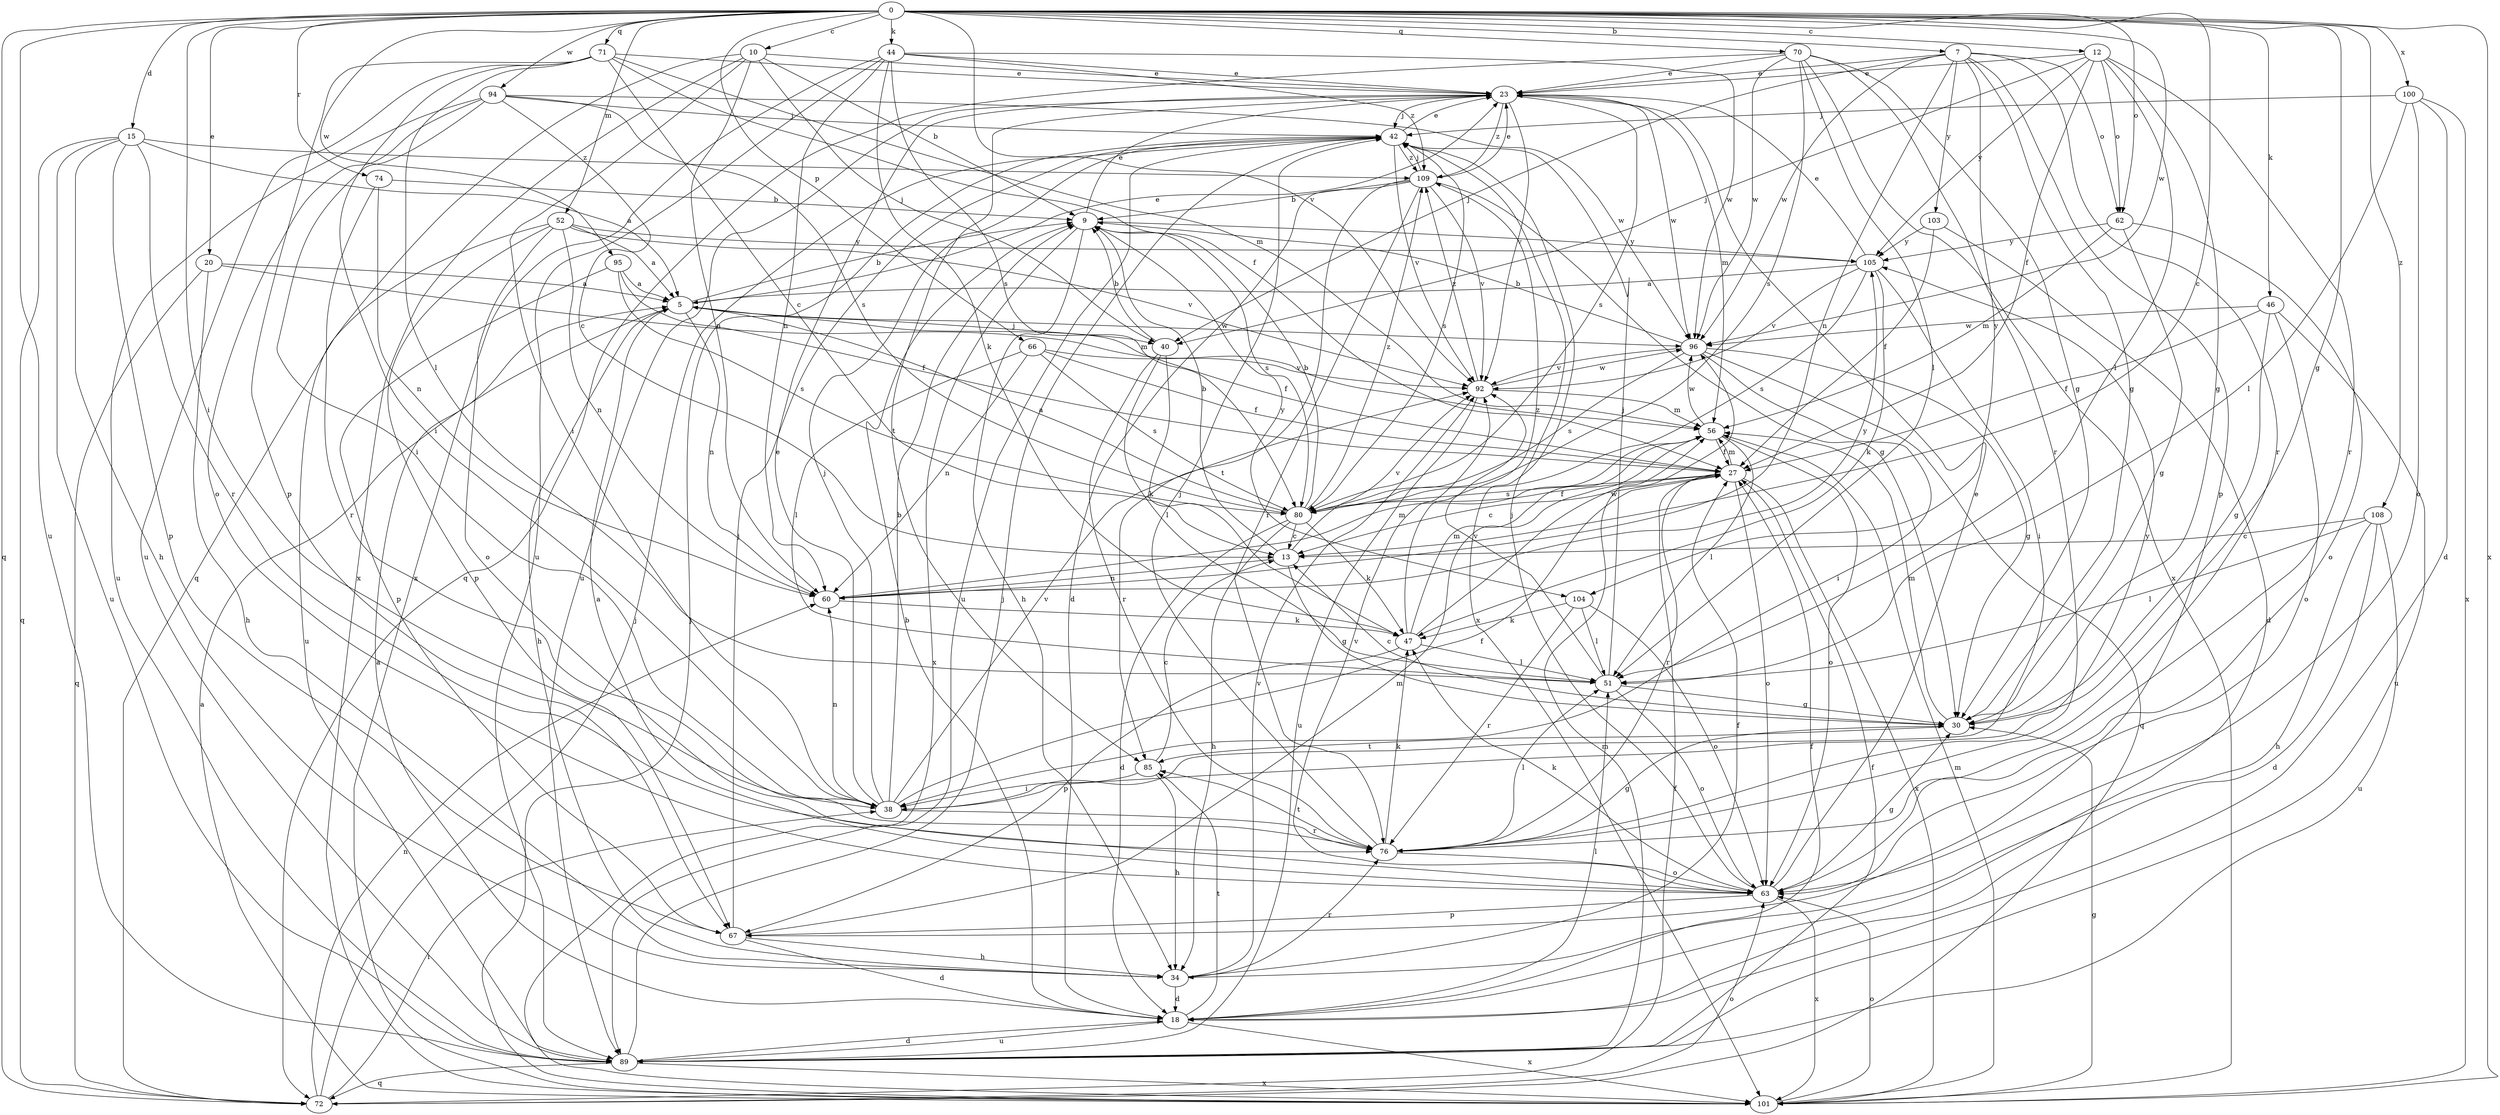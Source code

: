 strict digraph  {
0;
5;
7;
9;
10;
12;
13;
15;
18;
20;
23;
27;
30;
34;
38;
40;
42;
44;
46;
47;
51;
52;
56;
60;
62;
63;
66;
67;
70;
71;
72;
74;
76;
80;
85;
89;
92;
94;
95;
96;
100;
101;
103;
104;
105;
108;
109;
0 -> 7  [label=b];
0 -> 10  [label=c];
0 -> 12  [label=c];
0 -> 13  [label=c];
0 -> 15  [label=d];
0 -> 20  [label=e];
0 -> 30  [label=g];
0 -> 38  [label=i];
0 -> 44  [label=k];
0 -> 46  [label=k];
0 -> 52  [label=m];
0 -> 62  [label=o];
0 -> 66  [label=p];
0 -> 70  [label=q];
0 -> 71  [label=q];
0 -> 72  [label=q];
0 -> 74  [label=r];
0 -> 89  [label=u];
0 -> 92  [label=v];
0 -> 94  [label=w];
0 -> 95  [label=w];
0 -> 96  [label=w];
0 -> 100  [label=x];
0 -> 101  [label=x];
0 -> 108  [label=z];
5 -> 9  [label=b];
5 -> 23  [label=e];
5 -> 27  [label=f];
5 -> 34  [label=h];
5 -> 40  [label=j];
5 -> 60  [label=n];
5 -> 96  [label=w];
7 -> 23  [label=e];
7 -> 30  [label=g];
7 -> 40  [label=j];
7 -> 60  [label=n];
7 -> 62  [label=o];
7 -> 67  [label=p];
7 -> 76  [label=r];
7 -> 96  [label=w];
7 -> 103  [label=y];
7 -> 104  [label=y];
9 -> 23  [label=e];
9 -> 34  [label=h];
9 -> 80  [label=s];
9 -> 101  [label=x];
9 -> 104  [label=y];
9 -> 105  [label=y];
10 -> 9  [label=b];
10 -> 23  [label=e];
10 -> 38  [label=i];
10 -> 40  [label=j];
10 -> 60  [label=n];
10 -> 72  [label=q];
10 -> 101  [label=x];
12 -> 23  [label=e];
12 -> 27  [label=f];
12 -> 30  [label=g];
12 -> 40  [label=j];
12 -> 51  [label=l];
12 -> 62  [label=o];
12 -> 76  [label=r];
12 -> 105  [label=y];
13 -> 9  [label=b];
13 -> 30  [label=g];
13 -> 60  [label=n];
13 -> 92  [label=v];
15 -> 5  [label=a];
15 -> 34  [label=h];
15 -> 67  [label=p];
15 -> 72  [label=q];
15 -> 76  [label=r];
15 -> 89  [label=u];
15 -> 109  [label=z];
18 -> 5  [label=a];
18 -> 9  [label=b];
18 -> 27  [label=f];
18 -> 51  [label=l];
18 -> 85  [label=t];
18 -> 89  [label=u];
18 -> 101  [label=x];
20 -> 5  [label=a];
20 -> 34  [label=h];
20 -> 56  [label=m];
20 -> 72  [label=q];
23 -> 42  [label=j];
23 -> 56  [label=m];
23 -> 80  [label=s];
23 -> 85  [label=t];
23 -> 89  [label=u];
23 -> 92  [label=v];
23 -> 96  [label=w];
23 -> 109  [label=z];
27 -> 13  [label=c];
27 -> 56  [label=m];
27 -> 63  [label=o];
27 -> 76  [label=r];
27 -> 80  [label=s];
27 -> 101  [label=x];
30 -> 13  [label=c];
30 -> 56  [label=m];
30 -> 85  [label=t];
34 -> 18  [label=d];
34 -> 27  [label=f];
34 -> 76  [label=r];
34 -> 92  [label=v];
38 -> 9  [label=b];
38 -> 23  [label=e];
38 -> 27  [label=f];
38 -> 42  [label=j];
38 -> 60  [label=n];
38 -> 76  [label=r];
38 -> 92  [label=v];
38 -> 105  [label=y];
40 -> 9  [label=b];
40 -> 47  [label=k];
40 -> 51  [label=l];
40 -> 76  [label=r];
42 -> 23  [label=e];
42 -> 80  [label=s];
42 -> 89  [label=u];
42 -> 92  [label=v];
42 -> 101  [label=x];
42 -> 109  [label=z];
44 -> 23  [label=e];
44 -> 47  [label=k];
44 -> 60  [label=n];
44 -> 80  [label=s];
44 -> 89  [label=u];
44 -> 96  [label=w];
44 -> 101  [label=x];
44 -> 109  [label=z];
46 -> 27  [label=f];
46 -> 30  [label=g];
46 -> 63  [label=o];
46 -> 89  [label=u];
46 -> 96  [label=w];
47 -> 51  [label=l];
47 -> 56  [label=m];
47 -> 67  [label=p];
47 -> 96  [label=w];
47 -> 109  [label=z];
51 -> 30  [label=g];
51 -> 42  [label=j];
51 -> 63  [label=o];
51 -> 92  [label=v];
52 -> 5  [label=a];
52 -> 60  [label=n];
52 -> 63  [label=o];
52 -> 67  [label=p];
52 -> 89  [label=u];
52 -> 92  [label=v];
52 -> 105  [label=y];
56 -> 27  [label=f];
56 -> 51  [label=l];
56 -> 63  [label=o];
56 -> 96  [label=w];
60 -> 47  [label=k];
60 -> 56  [label=m];
60 -> 105  [label=y];
62 -> 30  [label=g];
62 -> 56  [label=m];
62 -> 63  [label=o];
62 -> 105  [label=y];
63 -> 5  [label=a];
63 -> 23  [label=e];
63 -> 30  [label=g];
63 -> 42  [label=j];
63 -> 47  [label=k];
63 -> 67  [label=p];
63 -> 92  [label=v];
63 -> 101  [label=x];
66 -> 27  [label=f];
66 -> 51  [label=l];
66 -> 60  [label=n];
66 -> 80  [label=s];
66 -> 92  [label=v];
67 -> 18  [label=d];
67 -> 34  [label=h];
67 -> 42  [label=j];
67 -> 56  [label=m];
70 -> 23  [label=e];
70 -> 30  [label=g];
70 -> 51  [label=l];
70 -> 72  [label=q];
70 -> 76  [label=r];
70 -> 80  [label=s];
70 -> 96  [label=w];
70 -> 101  [label=x];
71 -> 13  [label=c];
71 -> 23  [label=e];
71 -> 27  [label=f];
71 -> 38  [label=i];
71 -> 51  [label=l];
71 -> 56  [label=m];
71 -> 67  [label=p];
71 -> 89  [label=u];
72 -> 27  [label=f];
72 -> 38  [label=i];
72 -> 42  [label=j];
72 -> 60  [label=n];
72 -> 63  [label=o];
74 -> 9  [label=b];
74 -> 60  [label=n];
74 -> 76  [label=r];
76 -> 30  [label=g];
76 -> 42  [label=j];
76 -> 47  [label=k];
76 -> 51  [label=l];
76 -> 63  [label=o];
76 -> 85  [label=t];
80 -> 5  [label=a];
80 -> 9  [label=b];
80 -> 13  [label=c];
80 -> 18  [label=d];
80 -> 27  [label=f];
80 -> 34  [label=h];
80 -> 47  [label=k];
80 -> 109  [label=z];
85 -> 13  [label=c];
85 -> 34  [label=h];
85 -> 38  [label=i];
89 -> 18  [label=d];
89 -> 27  [label=f];
89 -> 42  [label=j];
89 -> 56  [label=m];
89 -> 72  [label=q];
89 -> 101  [label=x];
92 -> 56  [label=m];
92 -> 89  [label=u];
92 -> 96  [label=w];
92 -> 109  [label=z];
94 -> 13  [label=c];
94 -> 38  [label=i];
94 -> 42  [label=j];
94 -> 63  [label=o];
94 -> 80  [label=s];
94 -> 89  [label=u];
94 -> 96  [label=w];
95 -> 5  [label=a];
95 -> 27  [label=f];
95 -> 67  [label=p];
95 -> 80  [label=s];
96 -> 9  [label=b];
96 -> 30  [label=g];
96 -> 38  [label=i];
96 -> 72  [label=q];
96 -> 80  [label=s];
96 -> 92  [label=v];
100 -> 18  [label=d];
100 -> 42  [label=j];
100 -> 51  [label=l];
100 -> 63  [label=o];
100 -> 101  [label=x];
101 -> 5  [label=a];
101 -> 30  [label=g];
101 -> 42  [label=j];
101 -> 56  [label=m];
101 -> 63  [label=o];
103 -> 18  [label=d];
103 -> 27  [label=f];
103 -> 105  [label=y];
104 -> 47  [label=k];
104 -> 51  [label=l];
104 -> 63  [label=o];
104 -> 76  [label=r];
105 -> 5  [label=a];
105 -> 23  [label=e];
105 -> 38  [label=i];
105 -> 47  [label=k];
105 -> 80  [label=s];
105 -> 92  [label=v];
108 -> 13  [label=c];
108 -> 18  [label=d];
108 -> 34  [label=h];
108 -> 51  [label=l];
108 -> 89  [label=u];
109 -> 9  [label=b];
109 -> 18  [label=d];
109 -> 23  [label=e];
109 -> 30  [label=g];
109 -> 42  [label=j];
109 -> 76  [label=r];
109 -> 85  [label=t];
109 -> 92  [label=v];
}
